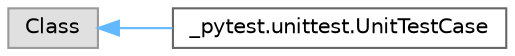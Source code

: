 digraph "Graphical Class Hierarchy"
{
 // LATEX_PDF_SIZE
  bgcolor="transparent";
  edge [fontname=Helvetica,fontsize=10,labelfontname=Helvetica,labelfontsize=10];
  node [fontname=Helvetica,fontsize=10,shape=box,height=0.2,width=0.4];
  rankdir="LR";
  Node0 [id="Node000000",label="Class",height=0.2,width=0.4,color="grey60", fillcolor="#E0E0E0", style="filled",tooltip=" "];
  Node0 -> Node1 [id="edge962_Node000000_Node000001",dir="back",color="steelblue1",style="solid",tooltip=" "];
  Node1 [id="Node000001",label="_pytest.unittest.UnitTestCase",height=0.2,width=0.4,color="grey40", fillcolor="white", style="filled",URL="$class__pytest_1_1unittest_1_1_unit_test_case.html",tooltip=" "];
}
